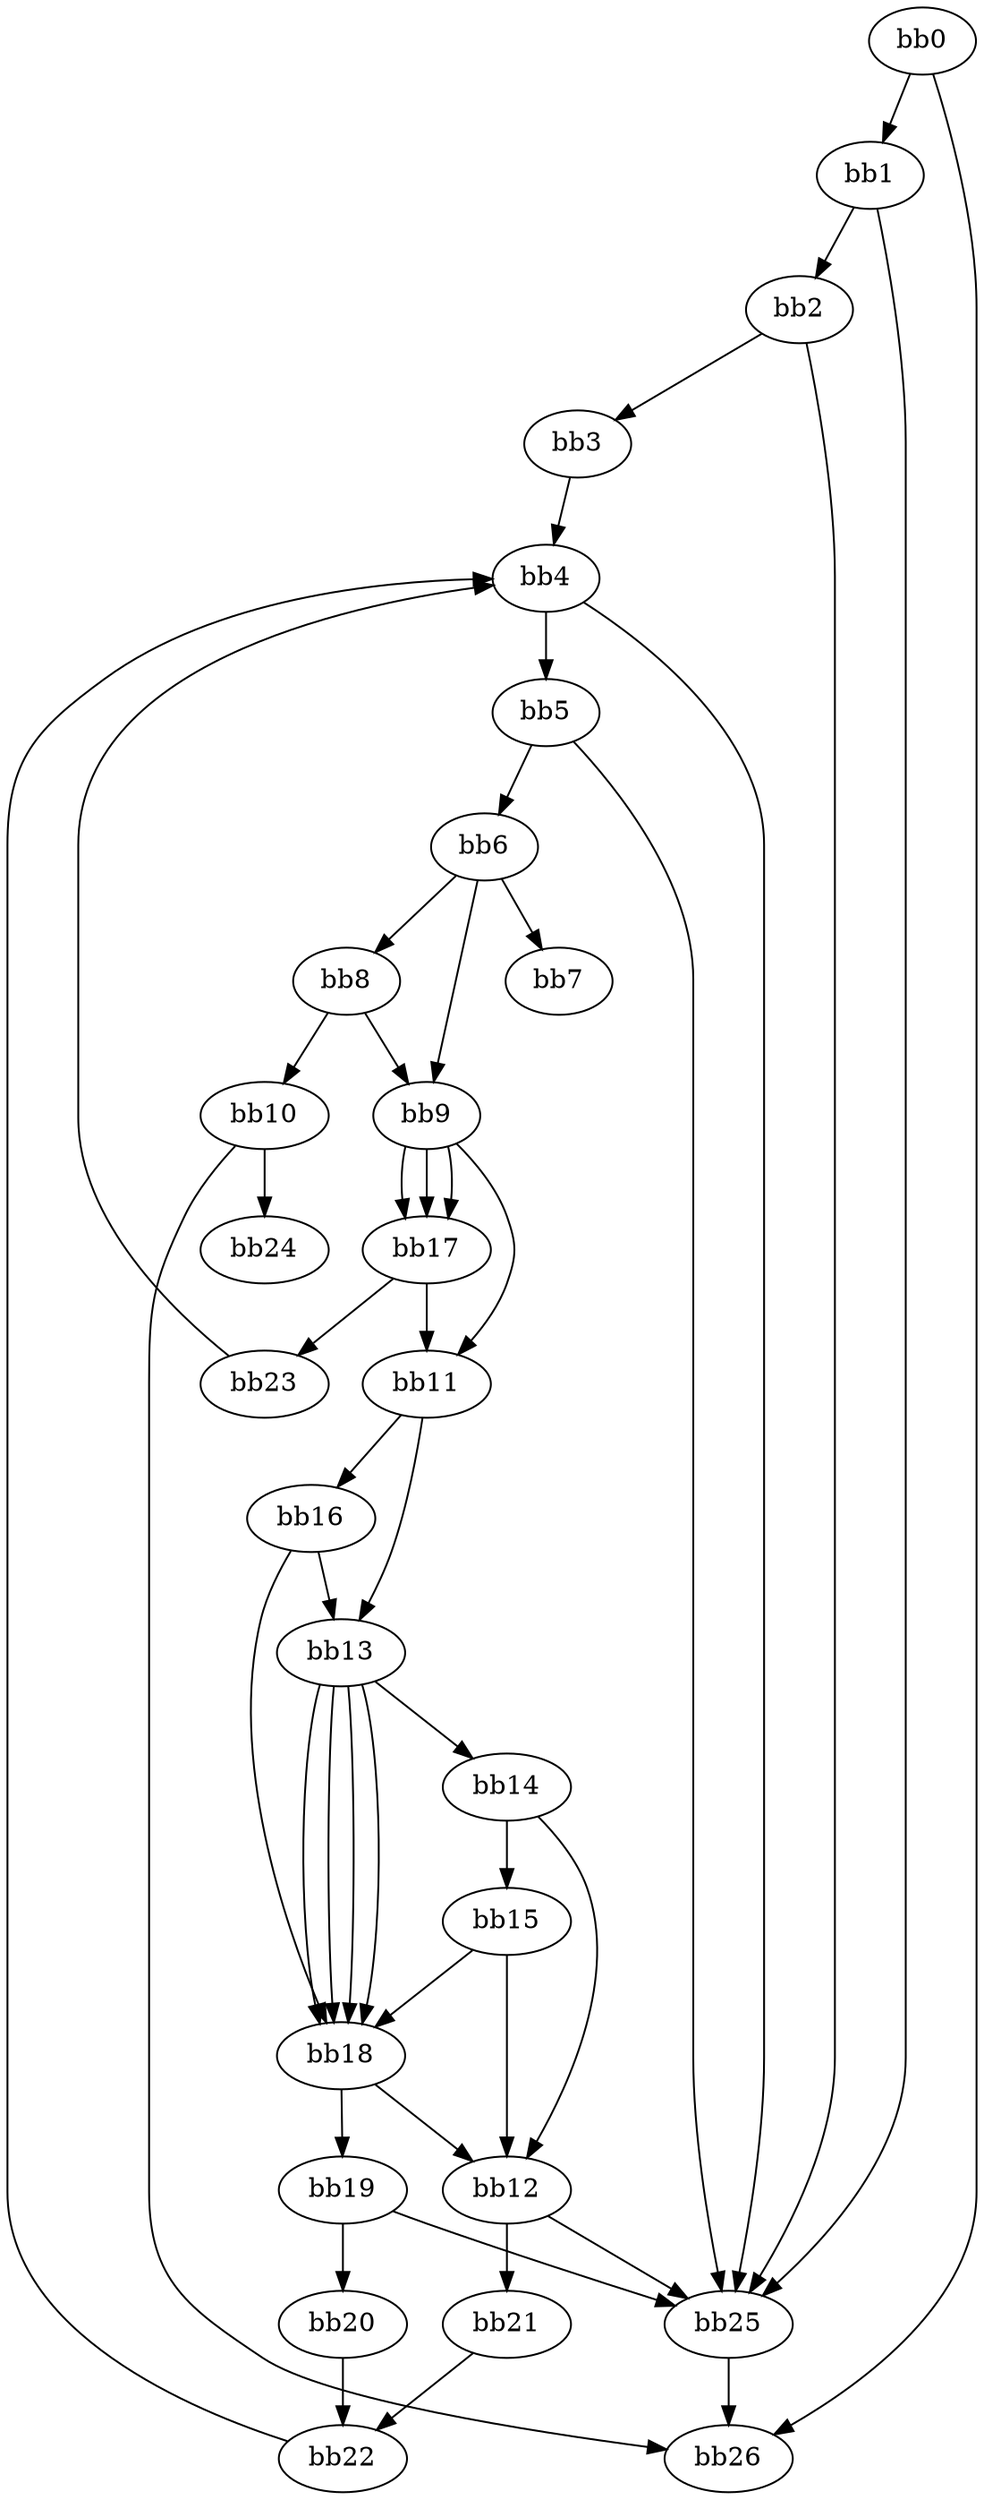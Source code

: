 digraph {
    0 [ label = "bb0\l" ]
    1 [ label = "bb1\l" ]
    2 [ label = "bb2\l" ]
    3 [ label = "bb3\l" ]
    4 [ label = "bb4\l" ]
    5 [ label = "bb5\l" ]
    6 [ label = "bb6\l" ]
    7 [ label = "bb7\l" ]
    8 [ label = "bb8\l" ]
    9 [ label = "bb9\l" ]
    10 [ label = "bb10\l" ]
    11 [ label = "bb11\l" ]
    12 [ label = "bb12\l" ]
    13 [ label = "bb13\l" ]
    14 [ label = "bb14\l" ]
    15 [ label = "bb15\l" ]
    16 [ label = "bb16\l" ]
    17 [ label = "bb17\l" ]
    18 [ label = "bb18\l" ]
    19 [ label = "bb19\l" ]
    20 [ label = "bb20\l" ]
    21 [ label = "bb21\l" ]
    22 [ label = "bb22\l" ]
    23 [ label = "bb23\l" ]
    24 [ label = "bb24\l" ]
    25 [ label = "bb25\l" ]
    26 [ label = "bb26\l" ]
    0 -> 1 [ ]
    0 -> 26 [ ]
    1 -> 2 [ ]
    1 -> 25 [ ]
    2 -> 3 [ ]
    2 -> 25 [ ]
    3 -> 4 [ ]
    4 -> 5 [ ]
    4 -> 25 [ ]
    5 -> 6 [ ]
    5 -> 25 [ ]
    6 -> 7 [ ]
    6 -> 8 [ ]
    6 -> 9 [ ]
    8 -> 9 [ ]
    8 -> 10 [ ]
    9 -> 11 [ ]
    9 -> 17 [ ]
    9 -> 17 [ ]
    9 -> 17 [ ]
    10 -> 24 [ ]
    10 -> 26 [ ]
    11 -> 13 [ ]
    11 -> 16 [ ]
    12 -> 21 [ ]
    12 -> 25 [ ]
    13 -> 14 [ ]
    13 -> 18 [ ]
    13 -> 18 [ ]
    13 -> 18 [ ]
    13 -> 18 [ ]
    14 -> 12 [ ]
    14 -> 15 [ ]
    15 -> 12 [ ]
    15 -> 18 [ ]
    16 -> 13 [ ]
    16 -> 18 [ ]
    17 -> 11 [ ]
    17 -> 23 [ ]
    18 -> 12 [ ]
    18 -> 19 [ ]
    19 -> 20 [ ]
    19 -> 25 [ ]
    20 -> 22 [ ]
    21 -> 22 [ ]
    22 -> 4 [ ]
    23 -> 4 [ ]
    25 -> 26 [ ]
}


